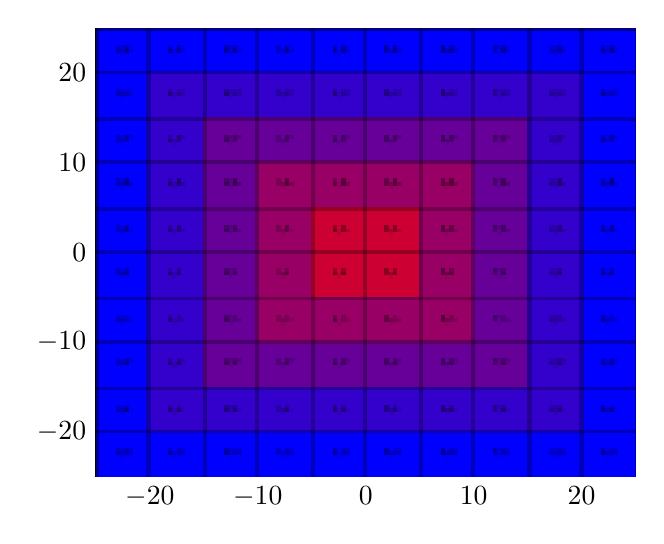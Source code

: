 \begin{tikzpicture}
	\begin{axis}[%
		xmin=-25, xmax=25,
		ymin=-25, ymax=25]
		\addplot graphics [xmin=-25, xmax=25, ymin=-25, ymax=25] {example-grid-100x100bp.png};
	\end{axis}
\end{tikzpicture}